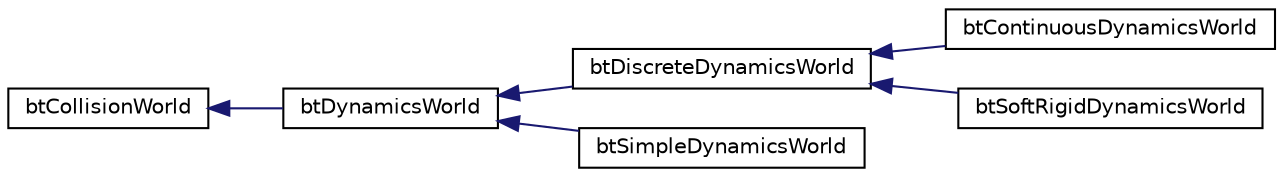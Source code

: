 digraph G
{
  edge [fontname="Helvetica",fontsize="10",labelfontname="Helvetica",labelfontsize="10"];
  node [fontname="Helvetica",fontsize="10",shape=record];
  rankdir=LR;
  Node1 [label="btCollisionWorld",height=0.2,width=0.4,color="black", fillcolor="white", style="filled",URL="$d6/def/classbtCollisionWorld.html",tooltip="CollisionWorld is interface and container for the collision detection."];
  Node1 -> Node2 [dir=back,color="midnightblue",fontsize="10",style="solid",fontname="Helvetica"];
  Node2 [label="btDynamicsWorld",height=0.2,width=0.4,color="black", fillcolor="white", style="filled",URL="$d2/dc3/classbtDynamicsWorld.html",tooltip="The btDynamicsWorld is the interface class for several dynamics implementation, basic, discrete, parallel, and continuous etc."];
  Node2 -> Node3 [dir=back,color="midnightblue",fontsize="10",style="solid",fontname="Helvetica"];
  Node3 [label="btDiscreteDynamicsWorld",height=0.2,width=0.4,color="black", fillcolor="white", style="filled",URL="$db/d6c/classbtDiscreteDynamicsWorld.html"];
  Node3 -> Node4 [dir=back,color="midnightblue",fontsize="10",style="solid",fontname="Helvetica"];
  Node4 [label="btContinuousDynamicsWorld",height=0.2,width=0.4,color="black", fillcolor="white", style="filled",URL="$d5/d62/classbtContinuousDynamicsWorld.html"];
  Node3 -> Node5 [dir=back,color="midnightblue",fontsize="10",style="solid",fontname="Helvetica"];
  Node5 [label="btSoftRigidDynamicsWorld",height=0.2,width=0.4,color="black", fillcolor="white", style="filled",URL="$d9/d94/classbtSoftRigidDynamicsWorld.html"];
  Node2 -> Node6 [dir=back,color="midnightblue",fontsize="10",style="solid",fontname="Helvetica"];
  Node6 [label="btSimpleDynamicsWorld",height=0.2,width=0.4,color="black", fillcolor="white", style="filled",URL="$d9/d7e/classbtSimpleDynamicsWorld.html"];
}
